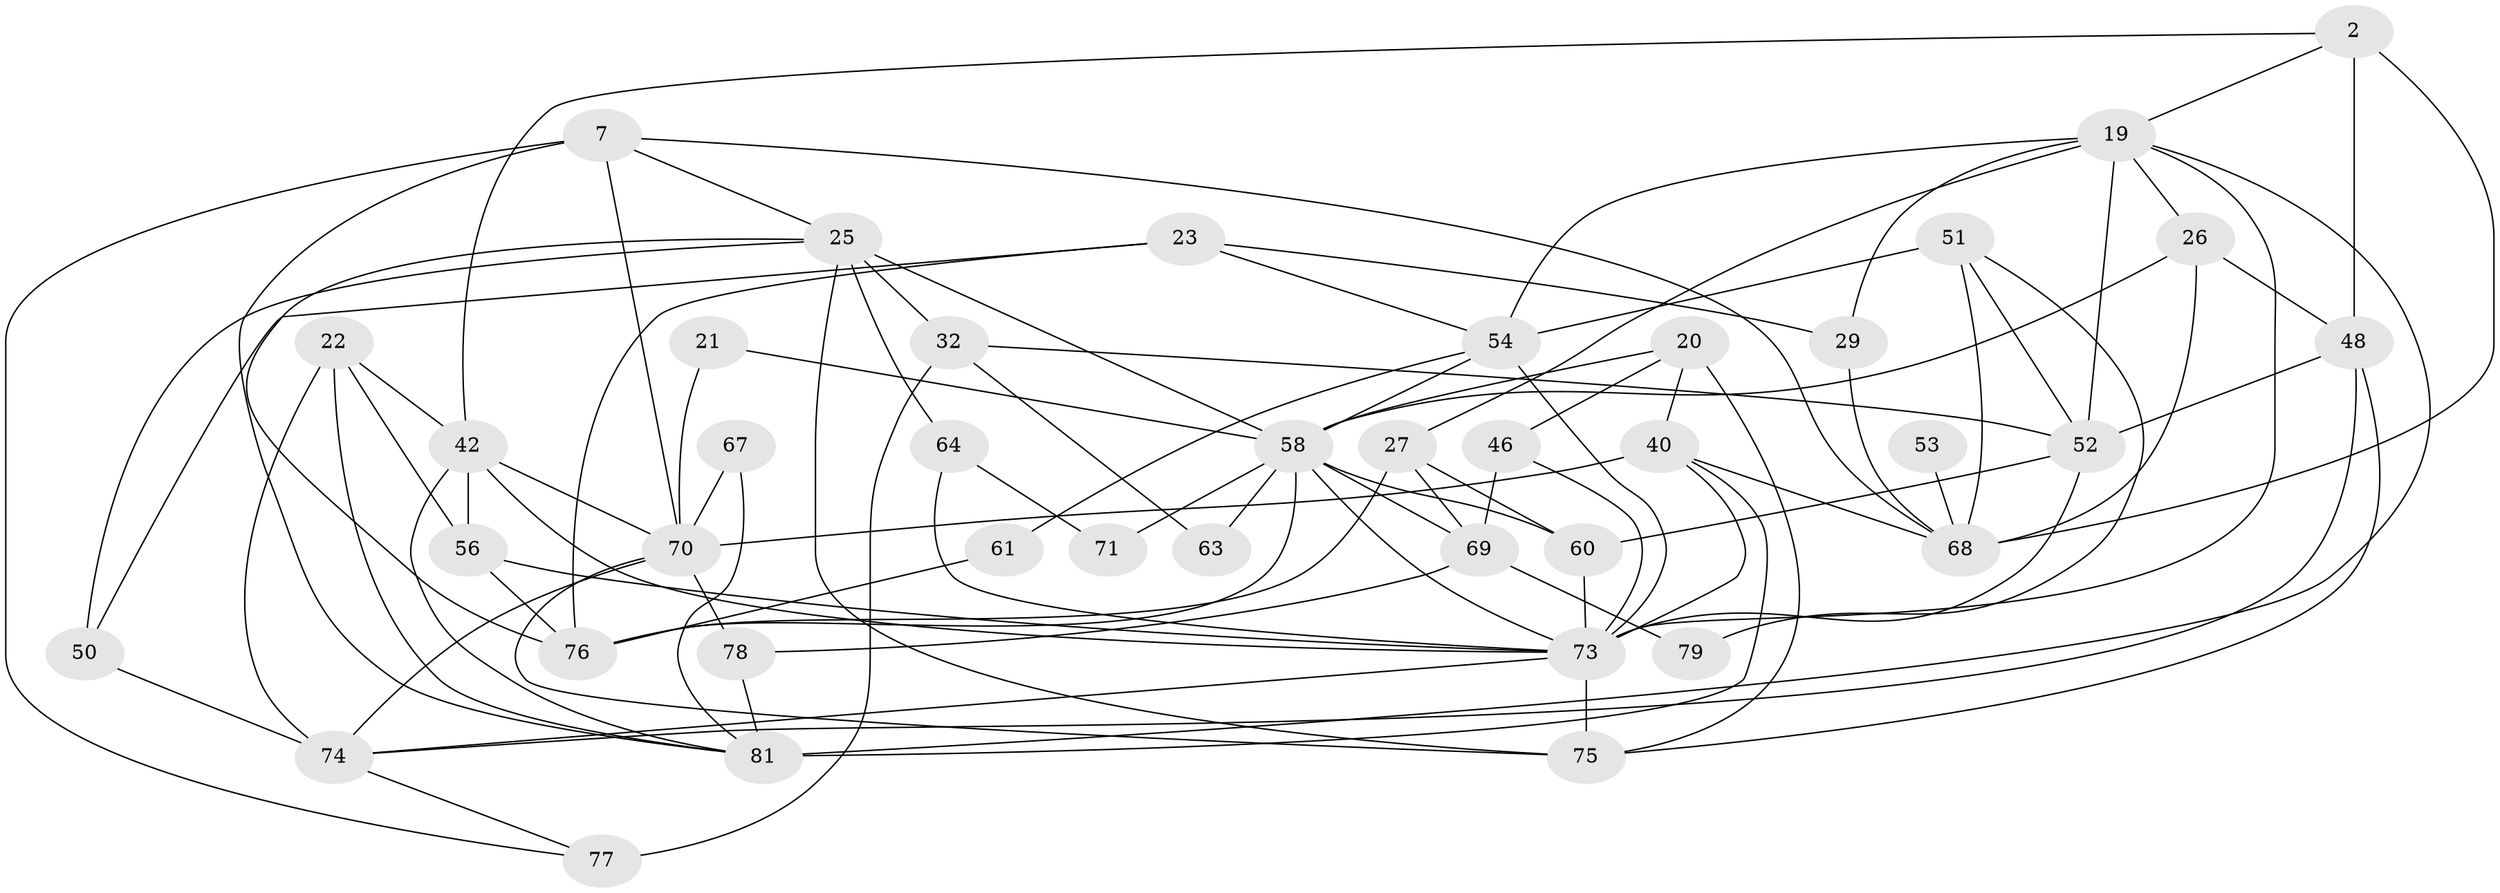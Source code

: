 // original degree distribution, {2: 0.1111111111111111, 5: 0.16049382716049382, 4: 0.345679012345679, 3: 0.2716049382716049, 6: 0.04938271604938271, 8: 0.012345679012345678, 10: 0.012345679012345678, 7: 0.037037037037037035}
// Generated by graph-tools (version 1.1) at 2025/51/03/09/25 04:51:16]
// undirected, 40 vertices, 93 edges
graph export_dot {
graph [start="1"]
  node [color=gray90,style=filled];
  2;
  7 [super="+1"];
  19 [super="+10+13"];
  20;
  21;
  22 [super="+15"];
  23;
  25;
  26;
  27 [super="+14"];
  29;
  32;
  40;
  42 [super="+36"];
  46;
  48 [super="+8+47"];
  50 [super="+44"];
  51;
  52 [super="+24+34"];
  53;
  54;
  56 [super="+39"];
  58 [super="+37+57"];
  60;
  61;
  63;
  64 [super="+11"];
  67;
  68 [super="+49+33"];
  69;
  70 [super="+5+17"];
  71;
  73 [super="+59+72"];
  74;
  75 [super="+55"];
  76 [super="+41"];
  77 [super="+45"];
  78;
  79;
  81 [super="+80+28"];
  2 -- 42;
  2 -- 19;
  2 -- 68;
  2 -- 48 [weight=2];
  7 -- 25;
  7 -- 77;
  7 -- 68;
  7 -- 70;
  7 -- 81;
  19 -- 26;
  19 -- 54 [weight=2];
  19 -- 81;
  19 -- 52 [weight=2];
  19 -- 73 [weight=2];
  19 -- 27 [weight=2];
  19 -- 29;
  20 -- 75;
  20 -- 40;
  20 -- 46;
  20 -- 58;
  21 -- 70;
  21 -- 58;
  22 -- 74;
  22 -- 81;
  22 -- 56;
  22 -- 42;
  23 -- 50;
  23 -- 29;
  23 -- 54;
  23 -- 76;
  25 -- 58;
  25 -- 32;
  25 -- 64 [weight=2];
  25 -- 76;
  25 -- 50;
  25 -- 75;
  26 -- 58;
  26 -- 68;
  26 -- 48;
  27 -- 69;
  27 -- 60;
  27 -- 76;
  29 -- 68 [weight=2];
  32 -- 52;
  32 -- 63;
  32 -- 77 [weight=2];
  40 -- 81 [weight=4];
  40 -- 68 [weight=2];
  40 -- 70 [weight=2];
  40 -- 73;
  42 -- 70 [weight=2];
  42 -- 81;
  42 -- 56;
  42 -- 73;
  46 -- 69;
  46 -- 73 [weight=2];
  48 -- 74;
  48 -- 52;
  48 -- 75;
  50 -- 74 [weight=2];
  51 -- 54;
  51 -- 79;
  51 -- 68;
  51 -- 52;
  52 -- 60 [weight=3];
  52 -- 73 [weight=2];
  53 -- 68 [weight=3];
  54 -- 61;
  54 -- 58;
  54 -- 73;
  56 -- 76 [weight=2];
  56 -- 73;
  58 -- 69 [weight=2];
  58 -- 60 [weight=2];
  58 -- 63;
  58 -- 73;
  58 -- 71;
  58 -- 76;
  60 -- 73;
  61 -- 76;
  64 -- 71 [weight=2];
  64 -- 73 [weight=3];
  67 -- 81;
  67 -- 70;
  69 -- 78;
  69 -- 79;
  70 -- 78;
  70 -- 74;
  70 -- 75;
  73 -- 74;
  73 -- 75;
  74 -- 77;
  78 -- 81;
}
